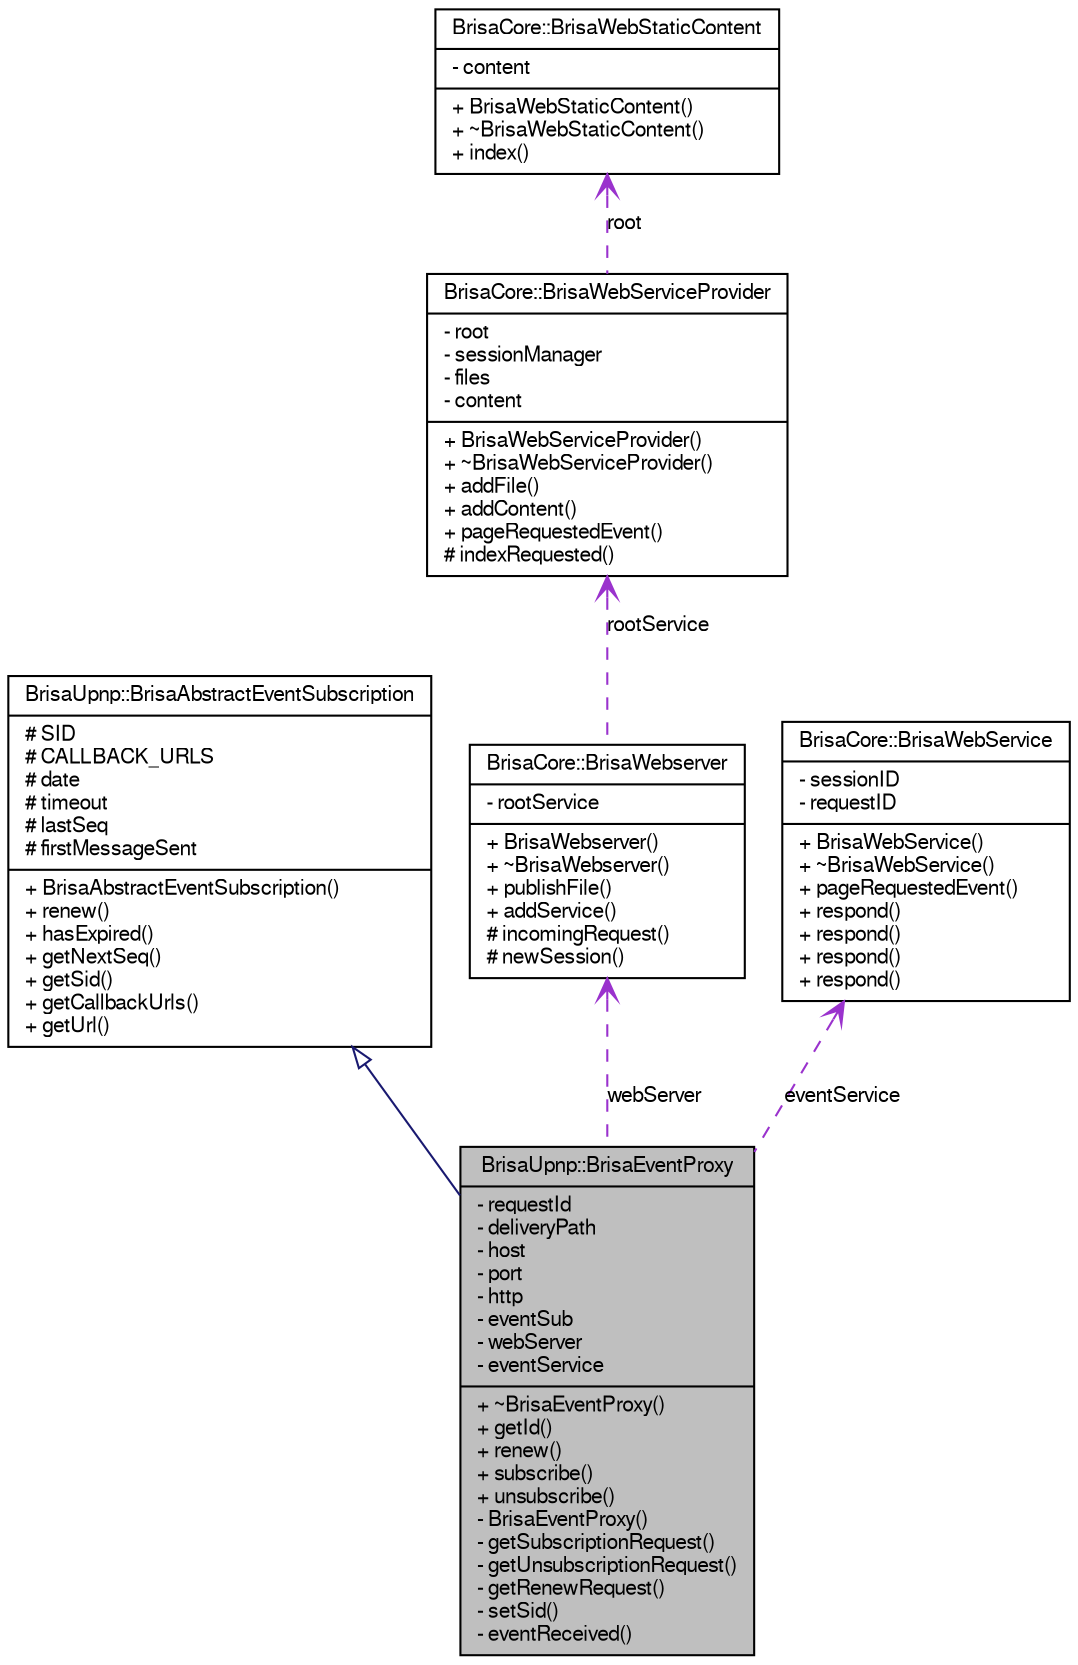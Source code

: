 digraph G
{
  bgcolor="transparent";
  edge [fontname="FreeSans",fontsize="10",labelfontname="FreeSans",labelfontsize="10"];
  node [fontname="FreeSans",fontsize="10",shape=record];
  Node1 [label="{BrisaUpnp::BrisaEventProxy\n|- requestId\l- deliveryPath\l- host\l- port\l- http\l- eventSub\l- webServer\l- eventService\l|+ ~BrisaEventProxy()\l+ getId()\l+ renew()\l+ subscribe()\l+ unsubscribe()\l- BrisaEventProxy()\l- getSubscriptionRequest()\l- getUnsubscriptionRequest()\l- getRenewRequest()\l- setSid()\l- eventReceived()\l}",height=0.2,width=0.4,color="black", fillcolor="grey75", style="filled" fontcolor="black"];
  Node2 -> Node1 [dir=back,color="midnightblue",fontsize="10",style="solid",arrowtail="empty"];
  Node2 [label="{BrisaUpnp::BrisaAbstractEventSubscription\n|# SID\l# CALLBACK_URLS\l# date\l# timeout\l# lastSeq\l# firstMessageSent\l|+ BrisaAbstractEventSubscription()\l+ renew()\l+ hasExpired()\l+ getNextSeq()\l+ getSid()\l+ getCallbackUrls()\l+ getUrl()\l}",height=0.2,width=0.4,color="black",URL="$classBrisaUpnp_1_1BrisaAbstractEventSubscription.html",tooltip="Abstract class that represents an event subscription."];
  Node3 -> Node1 [dir=back,color="darkorchid3",fontsize="10",style="dashed",label="webServer",arrowtail="open"];
  Node3 [label="{BrisaCore::BrisaWebserver\n|- rootService\l|+ BrisaWebserver()\l+ ~BrisaWebserver()\l+ publishFile()\l+ addService()\l# incomingRequest()\l# newSession()\l}",height=0.2,width=0.4,color="black",URL="$classBrisaCore_1_1BrisaWebserver.html",tooltip="The BrisaWebserver class is a web server implementation."];
  Node4 -> Node3 [dir=back,color="darkorchid3",fontsize="10",style="dashed",label="rootService",arrowtail="open"];
  Node4 [label="{BrisaCore::BrisaWebServiceProvider\n|- root\l- sessionManager\l- files\l- content\l|+ BrisaWebServiceProvider()\l+ ~BrisaWebServiceProvider()\l+ addFile()\l+ addContent()\l+ pageRequestedEvent()\l# indexRequested()\l}",height=0.2,width=0.4,color="black",URL="$classBrisaCore_1_1BrisaWebServiceProvider.html",tooltip="The BrisaWebServiceProvider class works as web service manager for the web server..."];
  Node5 -> Node4 [dir=back,color="darkorchid3",fontsize="10",style="dashed",label="root",arrowtail="open"];
  Node5 [label="{BrisaCore::BrisaWebStaticContent\n|- content\l|+ BrisaWebStaticContent()\l+ ~BrisaWebStaticContent()\l+ index()\l}",height=0.2,width=0.4,color="black",URL="$classBrisaCore_1_1BrisaWebStaticContent.html",tooltip="The BrisaWebStaticContent class stores a QString into the web server."];
  Node6 -> Node1 [dir=back,color="darkorchid3",fontsize="10",style="dashed",label="eventService",arrowtail="open"];
  Node6 [label="{BrisaCore::BrisaWebService\n|- sessionID\l- requestID\l|+ BrisaWebService()\l+ ~BrisaWebService()\l+ pageRequestedEvent()\l+ respond()\l+ respond()\l+ respond()\l+ respond()\l}",height=0.2,width=0.4,color="black",URL="$classBrisaCore_1_1BrisaWebService.html",tooltip="Web service abstraction class."];
}
